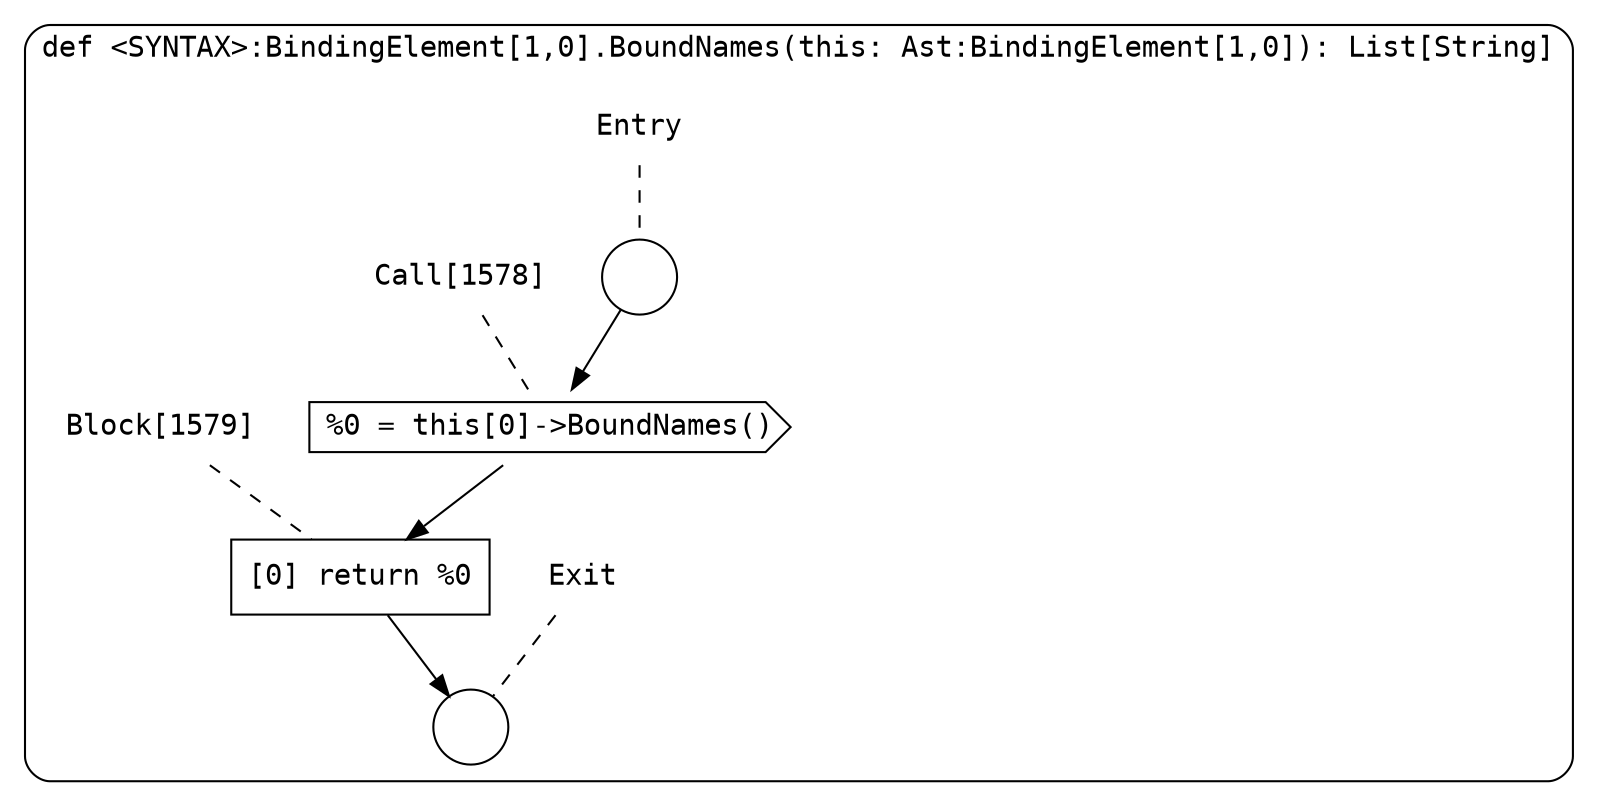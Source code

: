 digraph {
  graph [fontname = "Consolas"]
  node [fontname = "Consolas"]
  edge [fontname = "Consolas"]
  subgraph cluster202 {
    label = "def <SYNTAX>:BindingElement[1,0].BoundNames(this: Ast:BindingElement[1,0]): List[String]"
    style = rounded
    cluster202_entry_name [shape=none, label=<<font color="black">Entry</font>>]
    cluster202_entry_name -> cluster202_entry [arrowhead=none, color="black", style=dashed]
    cluster202_entry [shape=circle label=" " color="black" fillcolor="white" style=filled]
    cluster202_entry -> node1578 [color="black"]
    cluster202_exit_name [shape=none, label=<<font color="black">Exit</font>>]
    cluster202_exit_name -> cluster202_exit [arrowhead=none, color="black", style=dashed]
    cluster202_exit [shape=circle label=" " color="black" fillcolor="white" style=filled]
    node1578_name [shape=none, label=<<font color="black">Call[1578]</font>>]
    node1578_name -> node1578 [arrowhead=none, color="black", style=dashed]
    node1578 [shape=cds, label=<<font color="black">%0 = this[0]-&gt;BoundNames()</font>> color="black" fillcolor="white", style=filled]
    node1578 -> node1579 [color="black"]
    node1579_name [shape=none, label=<<font color="black">Block[1579]</font>>]
    node1579_name -> node1579 [arrowhead=none, color="black", style=dashed]
    node1579 [shape=box, label=<<font color="black">[0] return %0<BR ALIGN="LEFT"/></font>> color="black" fillcolor="white", style=filled]
    node1579 -> cluster202_exit [color="black"]
  }
}